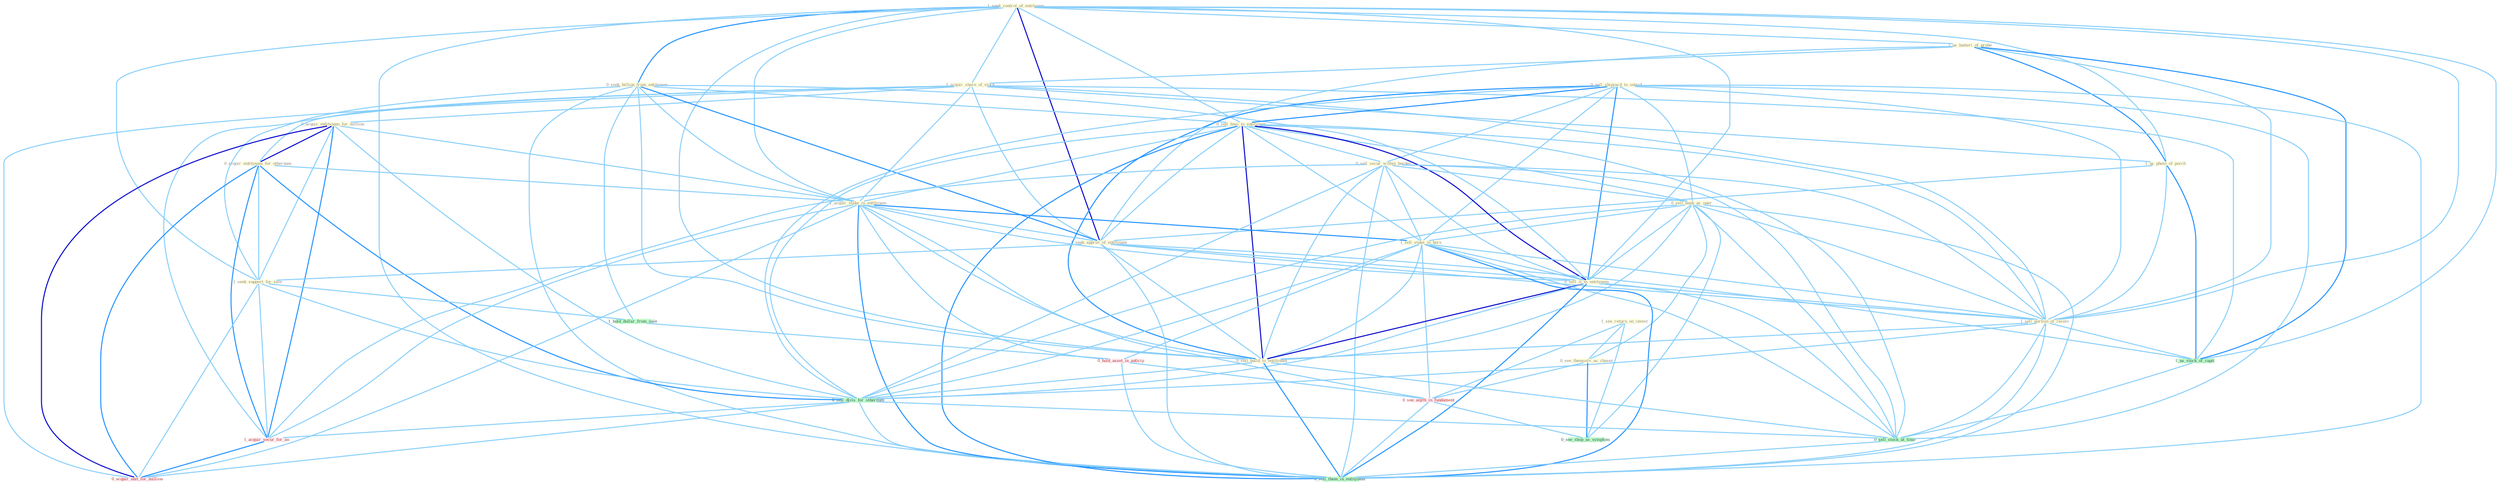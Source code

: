 Graph G{ 
    node
    [shape=polygon,style=filled,width=.5,height=.06,color="#BDFCC9",fixedsize=true,fontsize=4,
    fontcolor="#2f4f4f"];
    {node
    [color="#ffffe0", fontcolor="#8b7d6b"] "1_seek_control_of_entitynam " "1_us_batteri_of_probe " "1_acquir_share_of_stock " "1_us_photo_of_porch " "0_seek_billion_from_entitynam " "1_see_return_on_invest " "0_acquir_entitynam_for_million " "0_acquir_entitynam_for_othernum " "0_sell_shipyard_to_outsid " "0_sell_busi_to_entitynam " "1_acquir_stake_in_entitynam " "1_seek_approv_of_entitynam " "0_sell_secur_within_border " "0_sell_bank_as_oper " "1_seek_support_for_sale " "1_sell_stake_in_hors " "0_sell_it_to_entitynam " "1_sell_portion_of_receiv " "0_see_themselv_as_chaser " "0_sell_build_to_entitynam "}
{node [color="#fff0f5", fontcolor="#b22222"] "1_acquir_secur_for_an " "0_hold_asset_in_anticip " "0_see_anyth_in_fundament " "0_acquir_unit_for_million "}
edge [color="#B0E2FF"];

	"1_seek_control_of_entitynam " -- "1_us_batteri_of_probe " [w="1", color="#87cefa" ];
	"1_seek_control_of_entitynam " -- "1_acquir_share_of_stock " [w="1", color="#87cefa" ];
	"1_seek_control_of_entitynam " -- "1_us_photo_of_porch " [w="1", color="#87cefa" ];
	"1_seek_control_of_entitynam " -- "0_seek_billion_from_entitynam " [w="2", color="#1e90ff" , len=0.8];
	"1_seek_control_of_entitynam " -- "0_sell_busi_to_entitynam " [w="1", color="#87cefa" ];
	"1_seek_control_of_entitynam " -- "1_acquir_stake_in_entitynam " [w="1", color="#87cefa" ];
	"1_seek_control_of_entitynam " -- "1_seek_approv_of_entitynam " [w="3", color="#0000cd" , len=0.6];
	"1_seek_control_of_entitynam " -- "1_seek_support_for_sale " [w="1", color="#87cefa" ];
	"1_seek_control_of_entitynam " -- "0_sell_it_to_entitynam " [w="1", color="#87cefa" ];
	"1_seek_control_of_entitynam " -- "1_sell_portion_of_receiv " [w="1", color="#87cefa" ];
	"1_seek_control_of_entitynam " -- "0_sell_build_to_entitynam " [w="1", color="#87cefa" ];
	"1_seek_control_of_entitynam " -- "1_us_stock_of_capit " [w="1", color="#87cefa" ];
	"1_seek_control_of_entitynam " -- "0_sell_them_in_entitynam " [w="1", color="#87cefa" ];
	"1_us_batteri_of_probe " -- "1_acquir_share_of_stock " [w="1", color="#87cefa" ];
	"1_us_batteri_of_probe " -- "1_us_photo_of_porch " [w="2", color="#1e90ff" , len=0.8];
	"1_us_batteri_of_probe " -- "1_seek_approv_of_entitynam " [w="1", color="#87cefa" ];
	"1_us_batteri_of_probe " -- "1_sell_portion_of_receiv " [w="1", color="#87cefa" ];
	"1_us_batteri_of_probe " -- "1_us_stock_of_capit " [w="2", color="#1e90ff" , len=0.8];
	"1_acquir_share_of_stock " -- "1_us_photo_of_porch " [w="1", color="#87cefa" ];
	"1_acquir_share_of_stock " -- "0_acquir_entitynam_for_million " [w="1", color="#87cefa" ];
	"1_acquir_share_of_stock " -- "0_acquir_entitynam_for_othernum " [w="1", color="#87cefa" ];
	"1_acquir_share_of_stock " -- "1_acquir_stake_in_entitynam " [w="1", color="#87cefa" ];
	"1_acquir_share_of_stock " -- "1_seek_approv_of_entitynam " [w="1", color="#87cefa" ];
	"1_acquir_share_of_stock " -- "1_sell_portion_of_receiv " [w="1", color="#87cefa" ];
	"1_acquir_share_of_stock " -- "1_acquir_secur_for_an " [w="1", color="#87cefa" ];
	"1_acquir_share_of_stock " -- "1_us_stock_of_capit " [w="1", color="#87cefa" ];
	"1_acquir_share_of_stock " -- "0_acquir_unit_for_million " [w="1", color="#87cefa" ];
	"1_us_photo_of_porch " -- "1_seek_approv_of_entitynam " [w="1", color="#87cefa" ];
	"1_us_photo_of_porch " -- "1_sell_portion_of_receiv " [w="1", color="#87cefa" ];
	"1_us_photo_of_porch " -- "1_us_stock_of_capit " [w="2", color="#1e90ff" , len=0.8];
	"0_seek_billion_from_entitynam " -- "0_sell_busi_to_entitynam " [w="1", color="#87cefa" ];
	"0_seek_billion_from_entitynam " -- "1_acquir_stake_in_entitynam " [w="1", color="#87cefa" ];
	"0_seek_billion_from_entitynam " -- "1_seek_approv_of_entitynam " [w="2", color="#1e90ff" , len=0.8];
	"0_seek_billion_from_entitynam " -- "1_seek_support_for_sale " [w="1", color="#87cefa" ];
	"0_seek_billion_from_entitynam " -- "0_sell_it_to_entitynam " [w="1", color="#87cefa" ];
	"0_seek_billion_from_entitynam " -- "0_sell_build_to_entitynam " [w="1", color="#87cefa" ];
	"0_seek_billion_from_entitynam " -- "1_hold_dollar_from_sale " [w="1", color="#87cefa" ];
	"0_seek_billion_from_entitynam " -- "0_sell_them_in_entitynam " [w="1", color="#87cefa" ];
	"1_see_return_on_invest " -- "0_see_themselv_as_chaser " [w="1", color="#87cefa" ];
	"1_see_return_on_invest " -- "0_see_anyth_in_fundament " [w="1", color="#87cefa" ];
	"1_see_return_on_invest " -- "0_see_shop_as_symptom " [w="1", color="#87cefa" ];
	"0_acquir_entitynam_for_million " -- "0_acquir_entitynam_for_othernum " [w="3", color="#0000cd" , len=0.6];
	"0_acquir_entitynam_for_million " -- "1_acquir_stake_in_entitynam " [w="1", color="#87cefa" ];
	"0_acquir_entitynam_for_million " -- "1_seek_support_for_sale " [w="1", color="#87cefa" ];
	"0_acquir_entitynam_for_million " -- "0_sell_divis_for_othernum " [w="1", color="#87cefa" ];
	"0_acquir_entitynam_for_million " -- "1_acquir_secur_for_an " [w="2", color="#1e90ff" , len=0.8];
	"0_acquir_entitynam_for_million " -- "0_acquir_unit_for_million " [w="3", color="#0000cd" , len=0.6];
	"0_acquir_entitynam_for_othernum " -- "1_acquir_stake_in_entitynam " [w="1", color="#87cefa" ];
	"0_acquir_entitynam_for_othernum " -- "1_seek_support_for_sale " [w="1", color="#87cefa" ];
	"0_acquir_entitynam_for_othernum " -- "0_sell_divis_for_othernum " [w="2", color="#1e90ff" , len=0.8];
	"0_acquir_entitynam_for_othernum " -- "1_acquir_secur_for_an " [w="2", color="#1e90ff" , len=0.8];
	"0_acquir_entitynam_for_othernum " -- "0_acquir_unit_for_million " [w="2", color="#1e90ff" , len=0.8];
	"0_sell_shipyard_to_outsid " -- "0_sell_busi_to_entitynam " [w="2", color="#1e90ff" , len=0.8];
	"0_sell_shipyard_to_outsid " -- "0_sell_secur_within_border " [w="1", color="#87cefa" ];
	"0_sell_shipyard_to_outsid " -- "0_sell_bank_as_oper " [w="1", color="#87cefa" ];
	"0_sell_shipyard_to_outsid " -- "1_sell_stake_in_hors " [w="1", color="#87cefa" ];
	"0_sell_shipyard_to_outsid " -- "0_sell_it_to_entitynam " [w="2", color="#1e90ff" , len=0.8];
	"0_sell_shipyard_to_outsid " -- "1_sell_portion_of_receiv " [w="1", color="#87cefa" ];
	"0_sell_shipyard_to_outsid " -- "0_sell_build_to_entitynam " [w="2", color="#1e90ff" , len=0.8];
	"0_sell_shipyard_to_outsid " -- "0_sell_divis_for_othernum " [w="1", color="#87cefa" ];
	"0_sell_shipyard_to_outsid " -- "0_sell_stock_at_time " [w="1", color="#87cefa" ];
	"0_sell_shipyard_to_outsid " -- "0_sell_them_in_entitynam " [w="1", color="#87cefa" ];
	"0_sell_busi_to_entitynam " -- "1_acquir_stake_in_entitynam " [w="1", color="#87cefa" ];
	"0_sell_busi_to_entitynam " -- "1_seek_approv_of_entitynam " [w="1", color="#87cefa" ];
	"0_sell_busi_to_entitynam " -- "0_sell_secur_within_border " [w="1", color="#87cefa" ];
	"0_sell_busi_to_entitynam " -- "0_sell_bank_as_oper " [w="1", color="#87cefa" ];
	"0_sell_busi_to_entitynam " -- "1_sell_stake_in_hors " [w="1", color="#87cefa" ];
	"0_sell_busi_to_entitynam " -- "0_sell_it_to_entitynam " [w="3", color="#0000cd" , len=0.6];
	"0_sell_busi_to_entitynam " -- "1_sell_portion_of_receiv " [w="1", color="#87cefa" ];
	"0_sell_busi_to_entitynam " -- "0_sell_build_to_entitynam " [w="3", color="#0000cd" , len=0.6];
	"0_sell_busi_to_entitynam " -- "0_sell_divis_for_othernum " [w="1", color="#87cefa" ];
	"0_sell_busi_to_entitynam " -- "0_sell_stock_at_time " [w="1", color="#87cefa" ];
	"0_sell_busi_to_entitynam " -- "0_sell_them_in_entitynam " [w="2", color="#1e90ff" , len=0.8];
	"1_acquir_stake_in_entitynam " -- "1_seek_approv_of_entitynam " [w="1", color="#87cefa" ];
	"1_acquir_stake_in_entitynam " -- "1_sell_stake_in_hors " [w="2", color="#1e90ff" , len=0.8];
	"1_acquir_stake_in_entitynam " -- "0_sell_it_to_entitynam " [w="1", color="#87cefa" ];
	"1_acquir_stake_in_entitynam " -- "0_sell_build_to_entitynam " [w="1", color="#87cefa" ];
	"1_acquir_stake_in_entitynam " -- "1_acquir_secur_for_an " [w="1", color="#87cefa" ];
	"1_acquir_stake_in_entitynam " -- "0_hold_asset_in_anticip " [w="1", color="#87cefa" ];
	"1_acquir_stake_in_entitynam " -- "0_see_anyth_in_fundament " [w="1", color="#87cefa" ];
	"1_acquir_stake_in_entitynam " -- "0_acquir_unit_for_million " [w="1", color="#87cefa" ];
	"1_acquir_stake_in_entitynam " -- "0_sell_them_in_entitynam " [w="2", color="#1e90ff" , len=0.8];
	"1_seek_approv_of_entitynam " -- "1_seek_support_for_sale " [w="1", color="#87cefa" ];
	"1_seek_approv_of_entitynam " -- "0_sell_it_to_entitynam " [w="1", color="#87cefa" ];
	"1_seek_approv_of_entitynam " -- "1_sell_portion_of_receiv " [w="1", color="#87cefa" ];
	"1_seek_approv_of_entitynam " -- "0_sell_build_to_entitynam " [w="1", color="#87cefa" ];
	"1_seek_approv_of_entitynam " -- "1_us_stock_of_capit " [w="1", color="#87cefa" ];
	"1_seek_approv_of_entitynam " -- "0_sell_them_in_entitynam " [w="1", color="#87cefa" ];
	"0_sell_secur_within_border " -- "0_sell_bank_as_oper " [w="1", color="#87cefa" ];
	"0_sell_secur_within_border " -- "1_sell_stake_in_hors " [w="1", color="#87cefa" ];
	"0_sell_secur_within_border " -- "0_sell_it_to_entitynam " [w="1", color="#87cefa" ];
	"0_sell_secur_within_border " -- "1_sell_portion_of_receiv " [w="1", color="#87cefa" ];
	"0_sell_secur_within_border " -- "0_sell_build_to_entitynam " [w="1", color="#87cefa" ];
	"0_sell_secur_within_border " -- "0_sell_divis_for_othernum " [w="1", color="#87cefa" ];
	"0_sell_secur_within_border " -- "1_acquir_secur_for_an " [w="1", color="#87cefa" ];
	"0_sell_secur_within_border " -- "0_sell_stock_at_time " [w="1", color="#87cefa" ];
	"0_sell_secur_within_border " -- "0_sell_them_in_entitynam " [w="1", color="#87cefa" ];
	"0_sell_bank_as_oper " -- "1_sell_stake_in_hors " [w="1", color="#87cefa" ];
	"0_sell_bank_as_oper " -- "0_sell_it_to_entitynam " [w="1", color="#87cefa" ];
	"0_sell_bank_as_oper " -- "1_sell_portion_of_receiv " [w="1", color="#87cefa" ];
	"0_sell_bank_as_oper " -- "0_see_themselv_as_chaser " [w="1", color="#87cefa" ];
	"0_sell_bank_as_oper " -- "0_sell_build_to_entitynam " [w="1", color="#87cefa" ];
	"0_sell_bank_as_oper " -- "0_sell_divis_for_othernum " [w="1", color="#87cefa" ];
	"0_sell_bank_as_oper " -- "0_sell_stock_at_time " [w="1", color="#87cefa" ];
	"0_sell_bank_as_oper " -- "0_see_shop_as_symptom " [w="1", color="#87cefa" ];
	"0_sell_bank_as_oper " -- "0_sell_them_in_entitynam " [w="1", color="#87cefa" ];
	"1_seek_support_for_sale " -- "0_sell_divis_for_othernum " [w="1", color="#87cefa" ];
	"1_seek_support_for_sale " -- "1_acquir_secur_for_an " [w="1", color="#87cefa" ];
	"1_seek_support_for_sale " -- "1_hold_dollar_from_sale " [w="1", color="#87cefa" ];
	"1_seek_support_for_sale " -- "0_acquir_unit_for_million " [w="1", color="#87cefa" ];
	"1_sell_stake_in_hors " -- "0_sell_it_to_entitynam " [w="1", color="#87cefa" ];
	"1_sell_stake_in_hors " -- "1_sell_portion_of_receiv " [w="1", color="#87cefa" ];
	"1_sell_stake_in_hors " -- "0_sell_build_to_entitynam " [w="1", color="#87cefa" ];
	"1_sell_stake_in_hors " -- "0_sell_divis_for_othernum " [w="1", color="#87cefa" ];
	"1_sell_stake_in_hors " -- "0_hold_asset_in_anticip " [w="1", color="#87cefa" ];
	"1_sell_stake_in_hors " -- "0_sell_stock_at_time " [w="1", color="#87cefa" ];
	"1_sell_stake_in_hors " -- "0_see_anyth_in_fundament " [w="1", color="#87cefa" ];
	"1_sell_stake_in_hors " -- "0_sell_them_in_entitynam " [w="2", color="#1e90ff" , len=0.8];
	"0_sell_it_to_entitynam " -- "1_sell_portion_of_receiv " [w="1", color="#87cefa" ];
	"0_sell_it_to_entitynam " -- "0_sell_build_to_entitynam " [w="3", color="#0000cd" , len=0.6];
	"0_sell_it_to_entitynam " -- "0_sell_divis_for_othernum " [w="1", color="#87cefa" ];
	"0_sell_it_to_entitynam " -- "0_sell_stock_at_time " [w="1", color="#87cefa" ];
	"0_sell_it_to_entitynam " -- "0_sell_them_in_entitynam " [w="2", color="#1e90ff" , len=0.8];
	"1_sell_portion_of_receiv " -- "0_sell_build_to_entitynam " [w="1", color="#87cefa" ];
	"1_sell_portion_of_receiv " -- "0_sell_divis_for_othernum " [w="1", color="#87cefa" ];
	"1_sell_portion_of_receiv " -- "1_us_stock_of_capit " [w="1", color="#87cefa" ];
	"1_sell_portion_of_receiv " -- "0_sell_stock_at_time " [w="1", color="#87cefa" ];
	"1_sell_portion_of_receiv " -- "0_sell_them_in_entitynam " [w="1", color="#87cefa" ];
	"0_see_themselv_as_chaser " -- "0_see_anyth_in_fundament " [w="1", color="#87cefa" ];
	"0_see_themselv_as_chaser " -- "0_see_shop_as_symptom " [w="2", color="#1e90ff" , len=0.8];
	"0_sell_build_to_entitynam " -- "0_sell_divis_for_othernum " [w="1", color="#87cefa" ];
	"0_sell_build_to_entitynam " -- "0_sell_stock_at_time " [w="1", color="#87cefa" ];
	"0_sell_build_to_entitynam " -- "0_sell_them_in_entitynam " [w="2", color="#1e90ff" , len=0.8];
	"0_sell_divis_for_othernum " -- "1_acquir_secur_for_an " [w="1", color="#87cefa" ];
	"0_sell_divis_for_othernum " -- "0_sell_stock_at_time " [w="1", color="#87cefa" ];
	"0_sell_divis_for_othernum " -- "0_acquir_unit_for_million " [w="1", color="#87cefa" ];
	"0_sell_divis_for_othernum " -- "0_sell_them_in_entitynam " [w="1", color="#87cefa" ];
	"1_acquir_secur_for_an " -- "0_acquir_unit_for_million " [w="2", color="#1e90ff" , len=0.8];
	"1_us_stock_of_capit " -- "0_sell_stock_at_time " [w="1", color="#87cefa" ];
	"1_hold_dollar_from_sale " -- "0_hold_asset_in_anticip " [w="1", color="#87cefa" ];
	"0_hold_asset_in_anticip " -- "0_see_anyth_in_fundament " [w="1", color="#87cefa" ];
	"0_hold_asset_in_anticip " -- "0_sell_them_in_entitynam " [w="1", color="#87cefa" ];
	"0_sell_stock_at_time " -- "0_sell_them_in_entitynam " [w="1", color="#87cefa" ];
	"0_see_anyth_in_fundament " -- "0_see_shop_as_symptom " [w="1", color="#87cefa" ];
	"0_see_anyth_in_fundament " -- "0_sell_them_in_entitynam " [w="1", color="#87cefa" ];
}